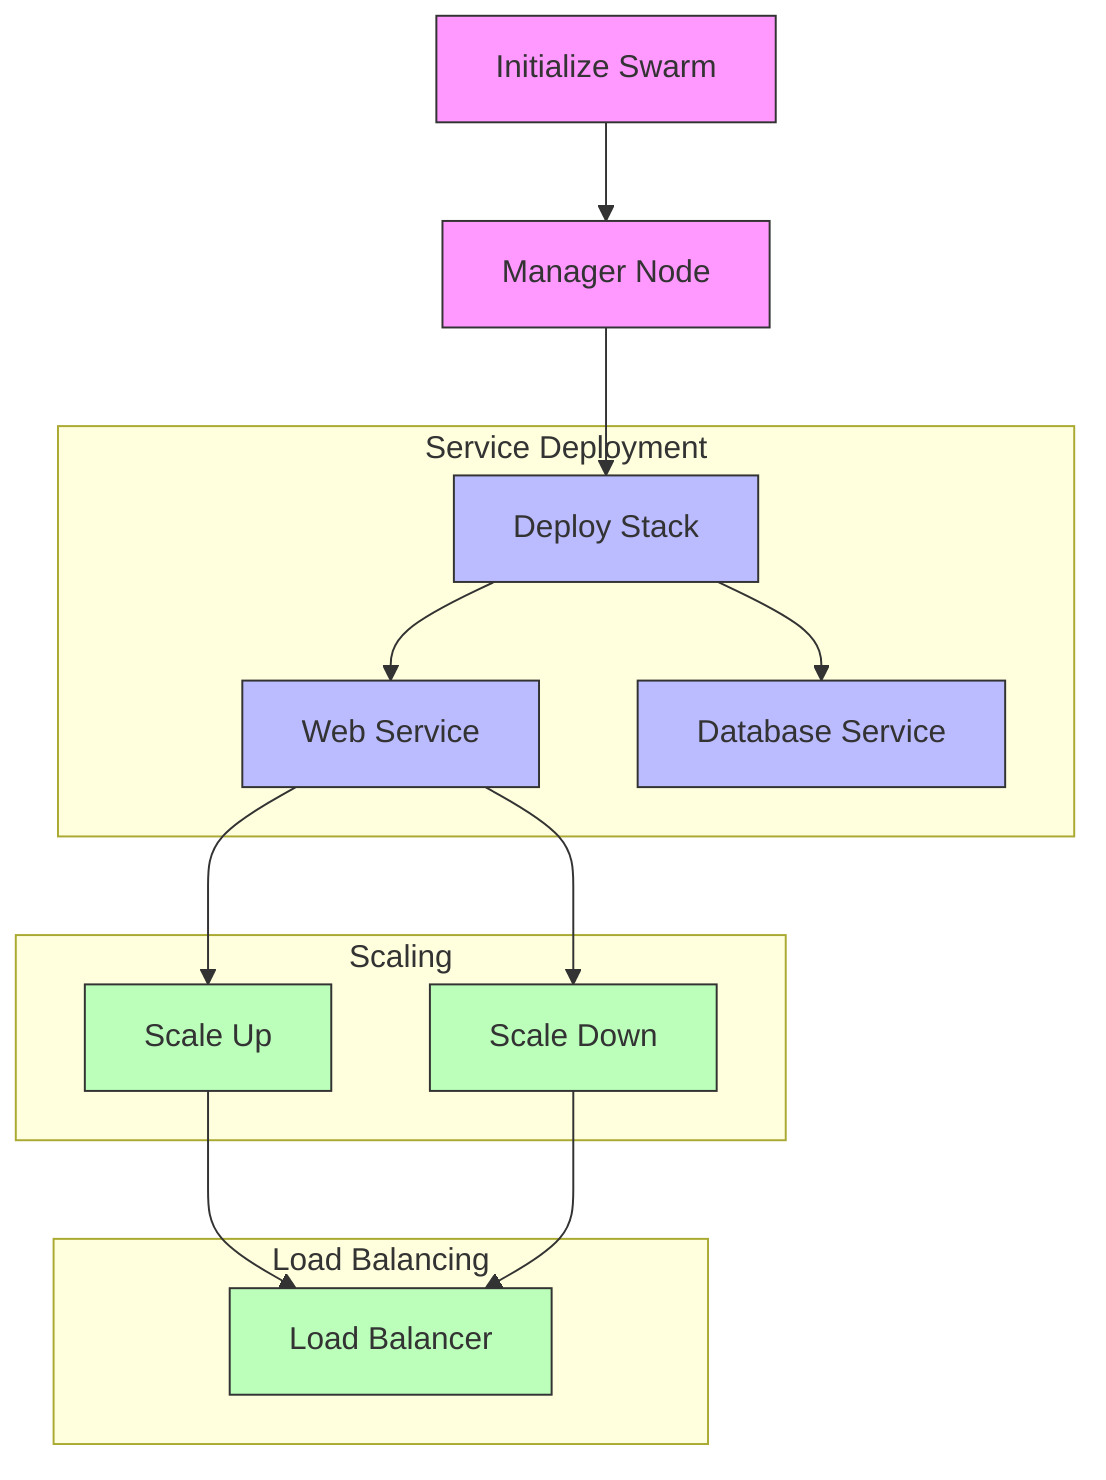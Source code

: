 graph TD
    A[Initialize Swarm] --> B[Manager Node]
    B --> C[Deploy Stack]
    
    subgraph "Service Deployment"
        C --> D[Web Service]
        C --> E[Database Service]
    end
    
    subgraph "Scaling"
        D --> F[Scale Up]
        D --> G[Scale Down]
    end
    
    subgraph "Load Balancing"
        F --> H[Load Balancer]
        G --> H
    end

    classDef init fill:#f9f,stroke:#333
    classDef service fill:#bbf,stroke:#333
    classDef scale fill:#bfb,stroke:#333
    
    class A,B init
    class C,D,E service
    class F,G,H scale